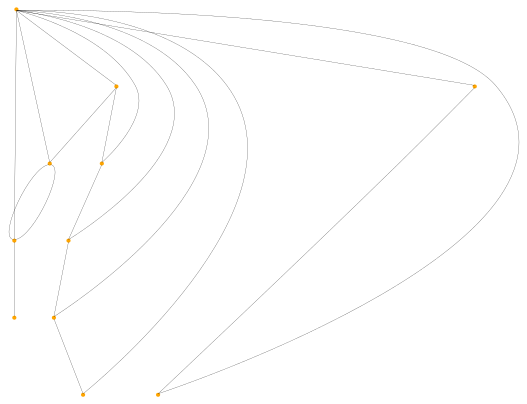 graph phoenix {
node [shape=circle color=orange height=0.01 width=0.01 label=""]
edge [weight=0.01 penwidth=0.1]
0 -- 1
1 -- 2
1 -- 3
0 -- 2
2 -- 4
0 -- 3
3 -- 5
0 -- 4
4 -- 12
4 -- 2
0 -- 5
5 -- 6
0 -- 6
6 -- 111611
0 -- 7
7 -- 8
0 -- 8
0 -- 111611
}
